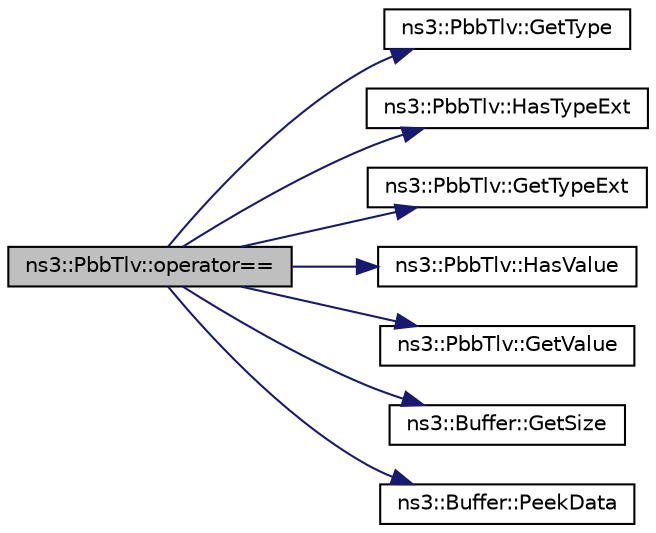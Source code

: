 digraph "ns3::PbbTlv::operator=="
{
  edge [fontname="Helvetica",fontsize="10",labelfontname="Helvetica",labelfontsize="10"];
  node [fontname="Helvetica",fontsize="10",shape=record];
  rankdir="LR";
  Node1 [label="ns3::PbbTlv::operator==",height=0.2,width=0.4,color="black", fillcolor="grey75", style="filled", fontcolor="black"];
  Node1 -> Node2 [color="midnightblue",fontsize="10",style="solid"];
  Node2 [label="ns3::PbbTlv::GetType",height=0.2,width=0.4,color="black", fillcolor="white", style="filled",URL="$db/dfb/classns3_1_1PbbTlv.html#a2a44832293fdd80640da9bf24d82b2ff"];
  Node1 -> Node3 [color="midnightblue",fontsize="10",style="solid"];
  Node3 [label="ns3::PbbTlv::HasTypeExt",height=0.2,width=0.4,color="black", fillcolor="white", style="filled",URL="$db/dfb/classns3_1_1PbbTlv.html#ad575ee9c8a0cc8e5fc89d45e38f653ab",tooltip="Tests whether or not this TLV has a type extension. "];
  Node1 -> Node4 [color="midnightblue",fontsize="10",style="solid"];
  Node4 [label="ns3::PbbTlv::GetTypeExt",height=0.2,width=0.4,color="black", fillcolor="white", style="filled",URL="$db/dfb/classns3_1_1PbbTlv.html#a9ab192074bd17f19b3a812d11175154b"];
  Node1 -> Node5 [color="midnightblue",fontsize="10",style="solid"];
  Node5 [label="ns3::PbbTlv::HasValue",height=0.2,width=0.4,color="black", fillcolor="white", style="filled",URL="$db/dfb/classns3_1_1PbbTlv.html#aaad2c3255366688140ec008a3377d6d4",tooltip="Tests whether or not this TLV has a value. "];
  Node1 -> Node6 [color="midnightblue",fontsize="10",style="solid"];
  Node6 [label="ns3::PbbTlv::GetValue",height=0.2,width=0.4,color="black", fillcolor="white", style="filled",URL="$db/dfb/classns3_1_1PbbTlv.html#a78f4e8e511b90f2b40aca1dd134193c5"];
  Node1 -> Node7 [color="midnightblue",fontsize="10",style="solid"];
  Node7 [label="ns3::Buffer::GetSize",height=0.2,width=0.4,color="black", fillcolor="white", style="filled",URL="$da/d85/classns3_1_1Buffer.html#a3047b8f2dad303c6370695122f1884f0"];
  Node1 -> Node8 [color="midnightblue",fontsize="10",style="solid"];
  Node8 [label="ns3::Buffer::PeekData",height=0.2,width=0.4,color="black", fillcolor="white", style="filled",URL="$da/d85/classns3_1_1Buffer.html#a07800b41f95ec9c5bfdfae624b9351b0"];
}
